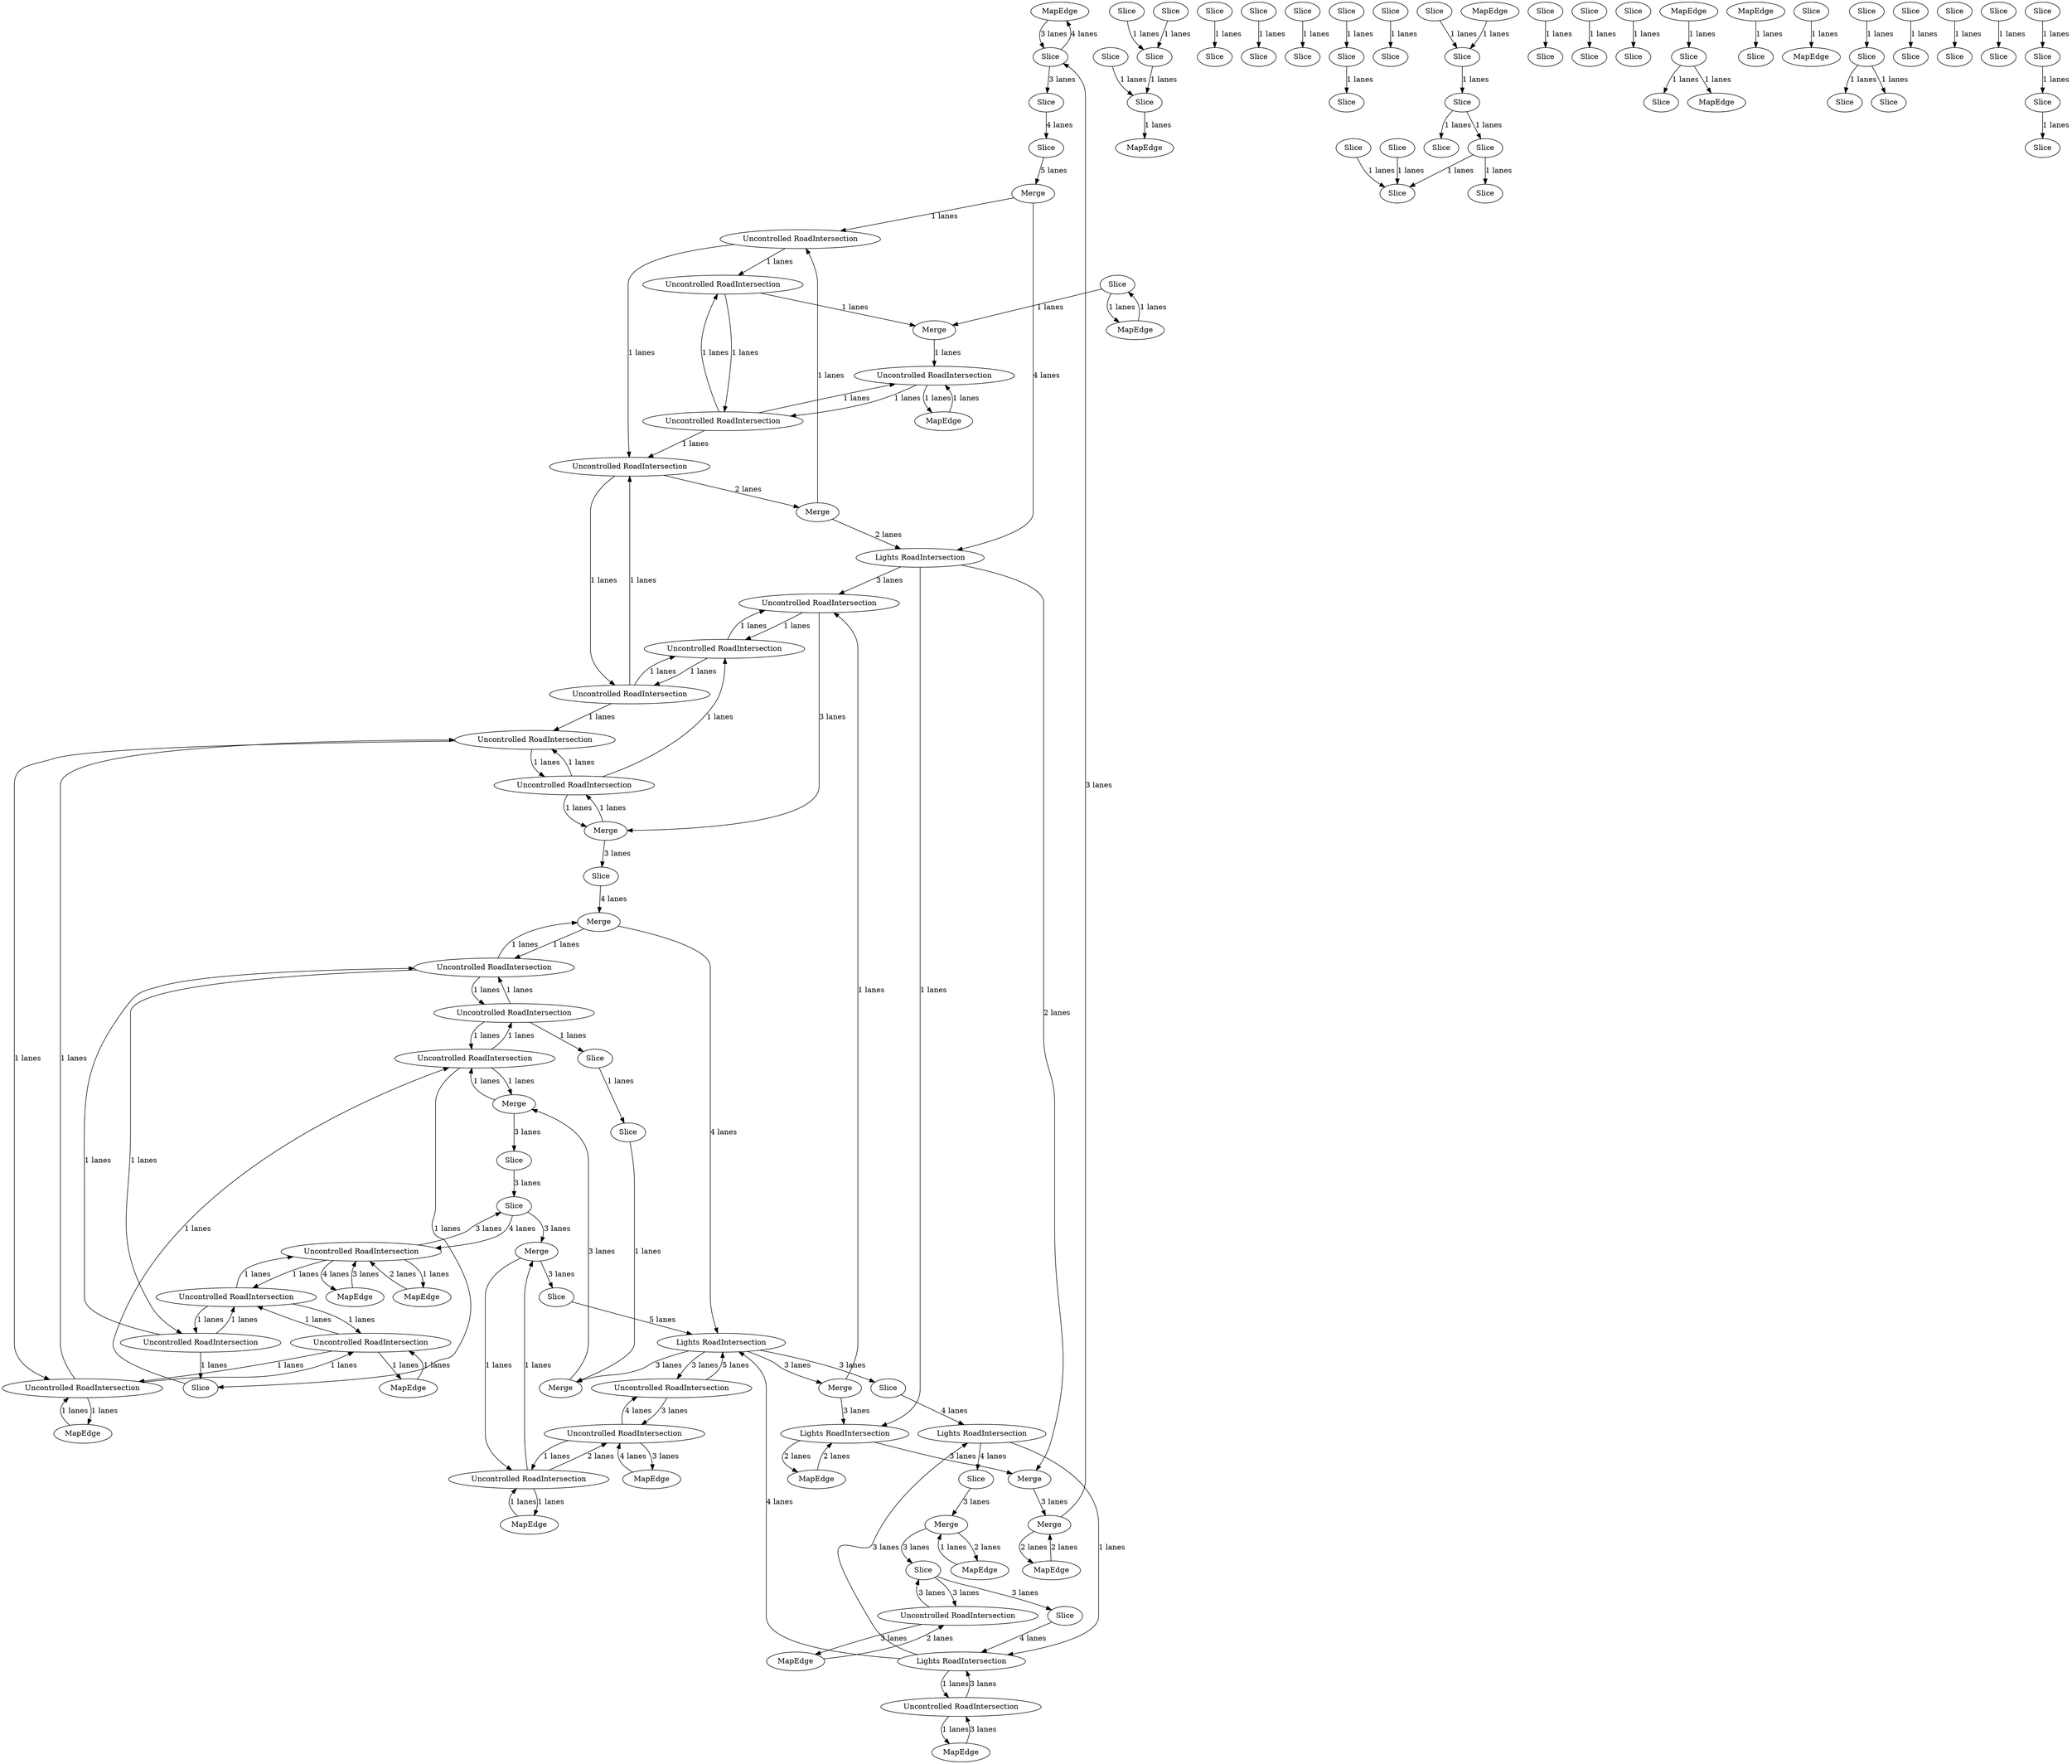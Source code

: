 digraph {
    0 [ label = "MapEdge" ]
    1 [ label = "MapEdge" ]
    2 [ label = "Slice" ]
    3 [ label = "MapEdge" ]
    4 [ label = "Slice" ]
    5 [ label = "Slice" ]
    6 [ label = "Slice" ]
    7 [ label = "Slice" ]
    8 [ label = "Slice" ]
    9 [ label = "Slice" ]
    10 [ label = "Merge" ]
    11 [ label = "Slice" ]
    12 [ label = "Slice" ]
    13 [ label = "Slice" ]
    14 [ label = "MapEdge" ]
    15 [ label = "Slice" ]
    16 [ label = "Slice" ]
    17 [ label = "Merge" ]
    18 [ label = "Slice" ]
    19 [ label = "Slice" ]
    20 [ label = "Uncontrolled RoadIntersection" ]
    21 [ label = "Uncontrolled RoadIntersection" ]
    22 [ label = "Uncontrolled RoadIntersection" ]
    23 [ label = "MapEdge" ]
    24 [ label = "Slice" ]
    25 [ label = "Slice" ]
    26 [ label = "Slice" ]
    27 [ label = "Slice" ]
    28 [ label = "Slice" ]
    29 [ label = "Slice" ]
    30 [ label = "Slice" ]
    31 [ label = "Slice" ]
    32 [ label = "Slice" ]
    33 [ label = "Merge" ]
    34 [ label = "Slice" ]
    35 [ label = "Uncontrolled RoadIntersection" ]
    36 [ label = "Slice" ]
    37 [ label = "Merge" ]
    38 [ label = "Lights RoadIntersection" ]
    39 [ label = "Merge" ]
    40 [ label = "Uncontrolled RoadIntersection" ]
    41 [ label = "Slice" ]
    42 [ label = "Slice" ]
    43 [ label = "Slice" ]
    44 [ label = "MapEdge" ]
    45 [ label = "Lights RoadIntersection" ]
    46 [ label = "Slice" ]
    47 [ label = "Slice" ]
    48 [ label = "Slice" ]
    49 [ label = "Slice" ]
    50 [ label = "Slice" ]
    51 [ label = "Uncontrolled RoadIntersection" ]
    52 [ label = "Uncontrolled RoadIntersection" ]
    53 [ label = "Uncontrolled RoadIntersection" ]
    54 [ label = "Slice" ]
    55 [ label = "MapEdge" ]
    56 [ label = "MapEdge" ]
    57 [ label = "Slice" ]
    58 [ label = "Merge" ]
    59 [ label = "Uncontrolled RoadIntersection" ]
    60 [ label = "Merge" ]
    61 [ label = "Uncontrolled RoadIntersection" ]
    62 [ label = "Uncontrolled RoadIntersection" ]
    63 [ label = "Uncontrolled RoadIntersection" ]
    64 [ label = "Slice" ]
    65 [ label = "MapEdge" ]
    66 [ label = "Slice" ]
    67 [ label = "MapEdge" ]
    68 [ label = "Merge" ]
    69 [ label = "Uncontrolled RoadIntersection" ]
    70 [ label = "Uncontrolled RoadIntersection" ]
    71 [ label = "Uncontrolled RoadIntersection" ]
    72 [ label = "Slice" ]
    73 [ label = "Uncontrolled RoadIntersection" ]
    74 [ label = "Slice" ]
    75 [ label = "Slice" ]
    76 [ label = "Uncontrolled RoadIntersection" ]
    77 [ label = "Uncontrolled RoadIntersection" ]
    78 [ label = "Slice" ]
    79 [ label = "Slice" ]
    80 [ label = "Slice" ]
    81 [ label = "Slice" ]
    82 [ label = "Lights RoadIntersection" ]
    83 [ label = "Lights RoadIntersection" ]
    84 [ label = "Merge" ]
    85 [ label = "MapEdge" ]
    86 [ label = "Merge" ]
    87 [ label = "Slice" ]
    88 [ label = "Uncontrolled RoadIntersection" ]
    89 [ label = "Slice" ]
    90 [ label = "Merge" ]
    91 [ label = "Slice" ]
    92 [ label = "Lights RoadIntersection" ]
    93 [ label = "Slice" ]
    94 [ label = "Uncontrolled RoadIntersection" ]
    95 [ label = "MapEdge" ]
    96 [ label = "Slice" ]
    97 [ label = "Slice" ]
    98 [ label = "Merge" ]
    99 [ label = "Slice" ]
    100 [ label = "Slice" ]
    101 [ label = "Slice" ]
    102 [ label = "Slice" ]
    103 [ label = "Uncontrolled RoadIntersection" ]
    104 [ label = "Slice" ]
    105 [ label = "Slice" ]
    106 [ label = "Slice" ]
    107 [ label = "Slice" ]
    108 [ label = "Slice" ]
    109 [ label = "Slice" ]
    110 [ label = "Uncontrolled RoadIntersection" ]
    111 [ label = "Uncontrolled RoadIntersection" ]
    112 [ label = "Slice" ]
    113 [ label = "Slice" ]
    114 [ label = "Slice" ]
    115 [ label = "Slice" ]
    116 [ label = "MapEdge" ]
    117 [ label = "MapEdge" ]
    118 [ label = "MapEdge" ]
    119 [ label = "MapEdge" ]
    120 [ label = "MapEdge" ]
    121 [ label = "MapEdge" ]
    122 [ label = "MapEdge" ]
    123 [ label = "MapEdge" ]
    38 -> 45 [ label = "1 lanes" ]
    90 -> 116 [ label = "2 lanes" ]
    116 -> 90 [ label = "1 lanes" ]
    73 -> 56 [ label = "1 lanes" ]
    56 -> 73 [ label = "3 lanes" ]
    51 -> 52 [ label = "1 lanes" ]
    52 -> 51 [ label = "1 lanes" ]
    2 -> 10 [ label = "1 lanes" ]
    10 -> 22 [ label = "1 lanes" ]
    3 -> 2 [ label = "1 lanes" ]
    2 -> 3 [ label = "1 lanes" ]
    21 -> 40 [ label = "1 lanes" ]
    39 -> 35 [ label = "1 lanes" ]
    35 -> 20 [ label = "1 lanes" ]
    59 -> 61 [ label = "1 lanes" ]
    61 -> 59 [ label = "1 lanes" ]
    61 -> 62 [ label = "1 lanes" ]
    62 -> 61 [ label = "1 lanes" ]
    59 -> 52 [ label = "1 lanes" ]
    51 -> 61 [ label = "1 lanes" ]
    78 -> 77 [ label = "1 lanes" ]
    77 -> 78 [ label = "1 lanes" ]
    77 -> 76 [ label = "1 lanes" ]
    76 -> 77 [ label = "1 lanes" ]
    76 -> 69 [ label = "1 lanes" ]
    69 -> 76 [ label = "1 lanes" ]
    70 -> 78 [ label = "1 lanes" ]
    76 -> 75 [ label = "1 lanes" ]
    75 -> 74 [ label = "1 lanes" ]
    74 -> 84 [ label = "1 lanes" ]
    87 -> 91 [ label = "3 lanes" ]
    21 -> 22 [ label = "1 lanes" ]
    22 -> 21 [ label = "1 lanes" ]
    22 -> 23 [ label = "1 lanes" ]
    23 -> 22 [ label = "1 lanes" ]
    89 -> 88 [ label = "3 lanes" ]
    88 -> 89 [ label = "3 lanes" ]
    95 -> 94 [ label = "3 lanes" ]
    94 -> 95 [ label = "4 lanes" ]
    94 -> 91 [ label = "3 lanes" ]
    91 -> 94 [ label = "4 lanes" ]
    65 -> 64 [ label = "1 lanes" ]
    45 -> 44 [ label = "2 lanes" ]
    44 -> 45 [ label = "2 lanes" ]
    103 -> 110 [ label = "3 lanes" ]
    110 -> 103 [ label = "4 lanes" ]
    83 -> 58 [ label = "3 lanes" ]
    58 -> 45 [ label = "3 lanes" ]
    45 -> 37 [ label = "3 lanes" ]
    37 -> 17 [ label = "3 lanes" ]
    17 -> 6 [ label = "3 lanes" ]
    17 -> 14 [ label = "2 lanes" ]
    14 -> 17 [ label = "2 lanes" ]
    58 -> 53 [ label = "1 lanes" ]
    80 -> 122 [ label = "1 lanes" ]
    72 -> 123 [ label = "1 lanes" ]
    93 -> 90 [ label = "3 lanes" ]
    90 -> 89 [ label = "3 lanes" ]
    88 -> 85 [ label = "3 lanes" ]
    85 -> 88 [ label = "2 lanes" ]
    110 -> 111 [ label = "1 lanes" ]
    111 -> 110 [ label = "2 lanes" ]
    6 -> 0 [ label = "4 lanes" ]
    0 -> 6 [ label = "3 lanes" ]
    83 -> 96 [ label = "3 lanes" ]
    91 -> 98 [ label = "3 lanes" ]
    89 -> 81 [ label = "3 lanes" ]
    32 -> 33 [ label = "5 lanes" ]
    38 -> 53 [ label = "3 lanes" ]
    53 -> 60 [ label = "3 lanes" ]
    60 -> 66 [ label = "3 lanes" ]
    6 -> 16 [ label = "3 lanes" ]
    66 -> 68 [ label = "4 lanes" ]
    68 -> 83 [ label = "4 lanes" ]
    47 -> 46 [ label = "1 lanes" ]
    60 -> 59 [ label = "1 lanes" ]
    59 -> 60 [ label = "1 lanes" ]
    52 -> 53 [ label = "1 lanes" ]
    53 -> 52 [ label = "1 lanes" ]
    40 -> 39 [ label = "2 lanes" ]
    39 -> 38 [ label = "2 lanes" ]
    38 -> 37 [ label = "2 lanes" ]
    92 -> 82 [ label = "1 lanes" ]
    82 -> 92 [ label = "3 lanes" ]
    82 -> 73 [ label = "1 lanes" ]
    73 -> 82 [ label = "3 lanes" ]
    96 -> 92 [ label = "4 lanes" ]
    92 -> 93 [ label = "4 lanes" ]
    68 -> 69 [ label = "1 lanes" ]
    69 -> 68 [ label = "1 lanes" ]
    118 -> 111 [ label = "1 lanes" ]
    111 -> 118 [ label = "1 lanes" ]
    111 -> 98 [ label = "1 lanes" ]
    98 -> 111 [ label = "1 lanes" ]
    20 -> 21 [ label = "1 lanes" ]
    21 -> 20 [ label = "1 lanes" ]
    77 -> 86 [ label = "1 lanes" ]
    86 -> 77 [ label = "1 lanes" ]
    110 -> 117 [ label = "3 lanes" ]
    117 -> 110 [ label = "4 lanes" ]
    97 -> 83 [ label = "5 lanes" ]
    81 -> 82 [ label = "4 lanes" ]
    82 -> 83 [ label = "4 lanes" ]
    57 -> 46 [ label = "1 lanes" ]
    55 -> 72 [ label = "1 lanes" ]
    83 -> 84 [ label = "3 lanes" ]
    84 -> 86 [ label = "3 lanes" ]
    86 -> 87 [ label = "3 lanes" ]
    83 -> 103 [ label = "3 lanes" ]
    103 -> 83 [ label = "5 lanes" ]
    94 -> 119 [ label = "1 lanes" ]
    119 -> 94 [ label = "2 lanes" ]
    63 -> 67 [ label = "1 lanes" ]
    67 -> 63 [ label = "1 lanes" ]
    69 -> 70 [ label = "1 lanes" ]
    70 -> 69 [ label = "1 lanes" ]
    70 -> 71 [ label = "1 lanes" ]
    71 -> 70 [ label = "1 lanes" ]
    94 -> 71 [ label = "1 lanes" ]
    71 -> 94 [ label = "1 lanes" ]
    71 -> 63 [ label = "1 lanes" ]
    63 -> 71 [ label = "1 lanes" ]
    63 -> 62 [ label = "1 lanes" ]
    62 -> 63 [ label = "1 lanes" ]
    62 -> 121 [ label = "1 lanes" ]
    121 -> 62 [ label = "1 lanes" ]
    43 -> 54 [ label = "1 lanes" ]
    30 -> 43 [ label = "1 lanes" ]
    31 -> 30 [ label = "1 lanes" ]
    48 -> 31 [ label = "1 lanes" ]
    43 -> 46 [ label = "1 lanes" ]
    120 -> 31 [ label = "1 lanes" ]
    20 -> 10 [ label = "1 lanes" ]
    33 -> 35 [ label = "1 lanes" ]
    35 -> 40 [ label = "1 lanes" ]
    40 -> 51 [ label = "1 lanes" ]
    51 -> 40 [ label = "1 lanes" ]
    41 -> 42 [ label = "1 lanes" ]
    72 -> 79 [ label = "1 lanes" ]
    114 -> 113 [ label = "1 lanes" ]
    113 -> 112 [ label = "1 lanes" ]
    115 -> 114 [ label = "1 lanes" ]
    25 -> 24 [ label = "1 lanes" ]
    26 -> 25 [ label = "1 lanes" ]
    28 -> 27 [ label = "1 lanes" ]
    30 -> 29 [ label = "1 lanes" ]
    16 -> 32 [ label = "4 lanes" ]
    33 -> 38 [ label = "4 lanes" ]
    7 -> 1 [ label = "1 lanes" ]
    8 -> 7 [ label = "1 lanes" ]
    4 -> 8 [ label = "1 lanes" ]
    12 -> 11 [ label = "1 lanes" ]
    15 -> 13 [ label = "1 lanes" ]
    19 -> 18 [ label = "1 lanes" ]
    9 -> 8 [ label = "1 lanes" ]
    5 -> 7 [ label = "1 lanes" ]
    98 -> 97 [ label = "3 lanes" ]
    50 -> 49 [ label = "1 lanes" ]
    34 -> 36 [ label = "1 lanes" ]
    105 -> 104 [ label = "1 lanes" ]
    109 -> 107 [ label = "1 lanes" ]
    106 -> 108 [ label = "1 lanes" ]
    101 -> 99 [ label = "1 lanes" ]
    102 -> 101 [ label = "1 lanes" ]
    101 -> 100 [ label = "1 lanes" ]
}
